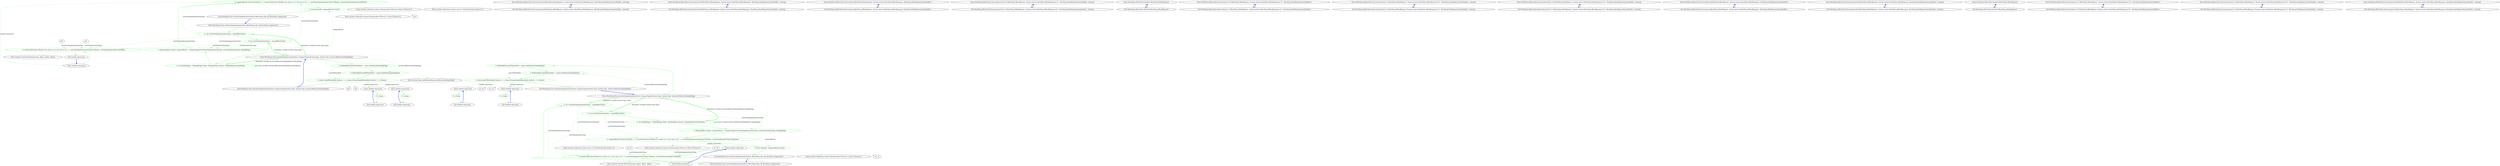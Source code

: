 digraph  {
d14 [cluster="lambda expression", color=green, community=0, label="0: Console.WriteLine(''Method {0} exists in {1} but not in {2}'', x, restClientImplementationType.FullName, restClientInterfaceType.FullName)", span="20-20"];
d15 [cluster="lambda expression", label="Exit lambda expression", span="20-20"];
d16 [cluster="System.Console.WriteLine(string, object, object, object)", label="Entry System.Console.WriteLine(string, object, object, object)", span="0-0"];
d13 [cluster="lambda expression", label="Entry lambda expression", span="20-20"];
d24 [cluster="lambda expression", label="Entry lambda expression", span="31-31"];
d25 [cluster="lambda expression", color=green, community=0, label="0: x.Name", span="31-31"];
d27 [cluster="lambda expression", label="Entry lambda expression", span="31-31"];
d28 [cluster="lambda expression", color=green, community=0, label="0: x.Name", span="31-31"];
d26 [cluster="lambda expression", label="Exit lambda expression", span="31-31"];
d29 [cluster="lambda expression", label="Exit lambda expression", span="31-31"];
d1 [cluster="RestSharp.Tests.InterfaceImplementationTests.IRestSharp_Has_All_RestSharp_Signatures()", color=green, community=0, label="0: var restClientImplementationType = typeof(RestClient)", span="14-14"];
d2 [cluster="RestSharp.Tests.InterfaceImplementationTests.IRestSharp_Has_All_RestSharp_Signatures()", color=green, community=0, label="0: var restClientInterfaceType = typeof(IRestClient)", span="15-15"];
d4 [cluster="RestSharp.Tests.InterfaceImplementationTests.IRestSharp_Has_All_RestSharp_Signatures()", color=green, community=0, label="0: IEnumerable<string> compareResult = CompareTypes(restClientImplementationType, restClientInterfaceType, bindingFlags)", span="19-19"];
d5 [cluster="RestSharp.Tests.InterfaceImplementationTests.IRestSharp_Has_All_RestSharp_Signatures()", color=green, community=0, label="0: compareResult.ToList().ForEach(x => Console.WriteLine(''Method {0} exists in {1} but not in {2}'', x, restClientImplementationType.FullName, \\nrestClientInterfaceType.FullName))", span="20-20"];
d0 [cluster="RestSharp.Tests.InterfaceImplementationTests.IRestSharp_Has_All_RestSharp_Signatures()", label="Entry RestSharp.Tests.InterfaceImplementationTests.IRestSharp_Has_All_RestSharp_Signatures()", span="11-11"];
d3 [cluster="RestSharp.Tests.InterfaceImplementationTests.IRestSharp_Has_All_RestSharp_Signatures()", color=green, community=0, label="0: var bindingFlags = BindingFlags.Public | BindingFlags.Instance | BindingFlags.DeclaredOnly", span="16-16"];
d6 [cluster="RestSharp.Tests.InterfaceImplementationTests.IRestSharp_Has_All_RestSharp_Signatures()", color=green, community=0, label="0: Assert.Equal(0, compareResult.Count())", span="23-23"];
d8 [cluster="RestSharp.Tests.InterfaceImplementationTests.CompareTypes(System.Type, System.Type, System.Reflection.BindingFlags)", label="Entry RestSharp.Tests.InterfaceImplementationTests.CompareTypes(System.Type, System.Type, System.Reflection.BindingFlags)", span="26-26"];
d9 [cluster="System.Collections.Generic.IEnumerable<TSource>.ToList<TSource>()", label="Entry System.Collections.Generic.IEnumerable<TSource>.ToList<TSource>()", span="0-0"];
d10 [cluster="System.Collections.Generic.List<T>.ForEach(System.Action<T>)", label="Entry System.Collections.Generic.List<T>.ForEach(System.Action<T>)", span="0-0"];
d7 [cluster="RestSharp.Tests.InterfaceImplementationTests.IRestSharp_Has_All_RestSharp_Signatures()", label="Exit RestSharp.Tests.InterfaceImplementationTests.IRestSharp_Has_All_RestSharp_Signatures()", span="11-11"];
d11 [cluster="System.Collections.Generic.IEnumerable<TSource>.Count<TSource>()", label="Entry System.Collections.Generic.IEnumerable<TSource>.Count<TSource>()", span="0-0"];
d17 [cluster="RestSharp.Tests.InterfaceImplementationTests.CompareTypes(System.Type, System.Type, System.Reflection.BindingFlags)", color=green, community=0, label="0: MethodInfo[] typeTMethodInfo = type1.GetMethods(bindingFlags)", span="28-28"];
d18 [cluster="RestSharp.Tests.InterfaceImplementationTests.CompareTypes(System.Type, System.Type, System.Reflection.BindingFlags)", color=green, community=0, label="0: MethodInfo[] typeXMethodInfo = type2.GetMethods(bindingFlags)", span="29-29"];
d19 [cluster="RestSharp.Tests.InterfaceImplementationTests.CompareTypes(System.Type, System.Type, System.Reflection.BindingFlags)", color=green, community=0, label="0: return typeTMethodInfo.Select(x => x.Name).Except(typeXMethodInfo.Select(x => x.Name));", span="31-31"];
d21 [cluster="System.Type.GetMethods(System.Reflection.BindingFlags)", label="Entry System.Type.GetMethods(System.Reflection.BindingFlags)", span="0-0"];
d20 [cluster="RestSharp.Tests.InterfaceImplementationTests.CompareTypes(System.Type, System.Type, System.Reflection.BindingFlags)", label="Exit RestSharp.Tests.InterfaceImplementationTests.CompareTypes(System.Type, System.Type, System.Reflection.BindingFlags)", span="26-26"];
m0_6 [cluster="RestSharp.IRestClient.ExecuteAsyncGet(RestSharp.IRestRequest, System.Action<RestSharp.IRestResponse, RestSharp.RestRequestAsyncHandle>, \\nstring)", file="IRestClient.cs", label="Entry RestSharp.IRestClient.ExecuteAsyncGet(RestSharp.IRestRequest, System.Action<RestSharp.IRestResponse, RestSharp.RestRequestAsyncHandle>, \\nstring)", span="79-79"];
m0_7 [cluster="RestSharp.IRestClient.ExecuteAsyncGet(RestSharp.IRestRequest, System.Action<RestSharp.IRestResponse, RestSharp.RestRequestAsyncHandle>, \\nstring)", file="IRestClient.cs", label="Exit RestSharp.IRestClient.ExecuteAsyncGet(RestSharp.IRestRequest, System.Action<RestSharp.IRestResponse, RestSharp.RestRequestAsyncHandle>, \\nstring)", span="79-79"];
m0_8 [cluster="RestSharp.IRestClient.ExecuteAsyncPost(RestSharp.IRestRequest, System.Action<RestSharp.IRestResponse, RestSharp.RestRequestAsyncHandle>, \\nstring)", file="IRestClient.cs", label="Entry RestSharp.IRestClient.ExecuteAsyncPost(RestSharp.IRestRequest, System.Action<RestSharp.IRestResponse, RestSharp.RestRequestAsyncHandle>, \\nstring)", span="87-87"];
m0_9 [cluster="RestSharp.IRestClient.ExecuteAsyncPost(RestSharp.IRestRequest, System.Action<RestSharp.IRestResponse, RestSharp.RestRequestAsyncHandle>, \\nstring)", file="IRestClient.cs", label="Exit RestSharp.IRestClient.ExecuteAsyncPost(RestSharp.IRestRequest, System.Action<RestSharp.IRestResponse, RestSharp.RestRequestAsyncHandle>, \\nstring)", span="87-87"];
m0_0 [cluster="RestSharp.IRestClient.ExecuteAsync(RestSharp.IRestRequest, System.Action<RestSharp.IRestResponse, RestSharp.RestRequestAsyncHandle>)", file="IRestClient.cs", label="Entry RestSharp.IRestClient.ExecuteAsync(RestSharp.IRestRequest, System.Action<RestSharp.IRestResponse, RestSharp.RestRequestAsyncHandle>)", span="52-52"];
m0_1 [cluster="RestSharp.IRestClient.ExecuteAsync(RestSharp.IRestRequest, System.Action<RestSharp.IRestResponse, RestSharp.RestRequestAsyncHandle>)", file="IRestClient.cs", label="Exit RestSharp.IRestClient.ExecuteAsync(RestSharp.IRestRequest, System.Action<RestSharp.IRestResponse, RestSharp.RestRequestAsyncHandle>)", span="52-52"];
m0_10 [cluster="RestSharp.IRestClient.ExecuteAsyncGet<T>(RestSharp.IRestRequest, System.Action<RestSharp.IRestResponse<T>, RestSharp.RestRequestAsyncHandle>, \\nstring)", file="IRestClient.cs", label="Entry RestSharp.IRestClient.ExecuteAsyncGet<T>(RestSharp.IRestRequest, System.Action<RestSharp.IRestResponse<T>, RestSharp.RestRequestAsyncHandle>, \\nstring)", span="96-96"];
m0_11 [cluster="RestSharp.IRestClient.ExecuteAsyncGet<T>(RestSharp.IRestRequest, System.Action<RestSharp.IRestResponse<T>, RestSharp.RestRequestAsyncHandle>, \\nstring)", file="IRestClient.cs", label="Exit RestSharp.IRestClient.ExecuteAsyncGet<T>(RestSharp.IRestRequest, System.Action<RestSharp.IRestResponse<T>, RestSharp.RestRequestAsyncHandle>, \\nstring)", span="96-96"];
m0_4 [cluster="RestSharp.IRestClient.BuildUri(RestSharp.IRestRequest)", file="IRestClient.cs", label="Entry RestSharp.IRestClient.BuildUri(RestSharp.IRestRequest)", span="71-71"];
m0_5 [cluster="RestSharp.IRestClient.BuildUri(RestSharp.IRestRequest)", file="IRestClient.cs", label="Exit RestSharp.IRestClient.BuildUri(RestSharp.IRestRequest)", span="71-71"];
m0_2 [cluster="RestSharp.IRestClient.ExecuteAsync<T>(RestSharp.IRestRequest, System.Action<RestSharp.IRestResponse<T>, RestSharp.RestRequestAsyncHandle>)", file="IRestClient.cs", label="Entry RestSharp.IRestClient.ExecuteAsync<T>(RestSharp.IRestRequest, System.Action<RestSharp.IRestResponse<T>, RestSharp.RestRequestAsyncHandle>)", span="54-54"];
m0_3 [cluster="RestSharp.IRestClient.ExecuteAsync<T>(RestSharp.IRestRequest, System.Action<RestSharp.IRestResponse<T>, RestSharp.RestRequestAsyncHandle>)", file="IRestClient.cs", label="Exit RestSharp.IRestClient.ExecuteAsync<T>(RestSharp.IRestRequest, System.Action<RestSharp.IRestResponse<T>, RestSharp.RestRequestAsyncHandle>)", span="54-54"];
m0_12 [cluster="RestSharp.IRestClient.ExecuteAsyncPost<T>(RestSharp.IRestRequest, System.Action<RestSharp.IRestResponse<T>, RestSharp.RestRequestAsyncHandle>, \\nstring)", file="IRestClient.cs", label="Entry RestSharp.IRestClient.ExecuteAsyncPost<T>(RestSharp.IRestRequest, System.Action<RestSharp.IRestResponse<T>, RestSharp.RestRequestAsyncHandle>, \\nstring)", span="105-105"];
m0_13 [cluster="RestSharp.IRestClient.ExecuteAsyncPost<T>(RestSharp.IRestRequest, System.Action<RestSharp.IRestResponse<T>, RestSharp.RestRequestAsyncHandle>, \\nstring)", file="IRestClient.cs", label="Exit RestSharp.IRestClient.ExecuteAsyncPost<T>(RestSharp.IRestRequest, System.Action<RestSharp.IRestResponse<T>, RestSharp.RestRequestAsyncHandle>, \\nstring)", span="105-105"];
m1_0_12 [cluster="RestSharp.IRestClient.ExecuteAsyncPost<T>(RestSharp.IRestRequest, System.Action<RestSharp.IRestResponse<T>, RestSharp.RestRequestAsyncHandle>, \\nstring)", file=merged, label="Entry RestSharp.IRestClient.ExecuteAsyncPost<T>(RestSharp.IRestRequest, System.Action<RestSharp.IRestResponse<T>, RestSharp.RestRequestAsyncHandle>, \\nstring)", span="105-105"];
m1_0_13 [cluster="RestSharp.IRestClient.ExecuteAsyncPost<T>(RestSharp.IRestRequest, System.Action<RestSharp.IRestResponse<T>, RestSharp.RestRequestAsyncHandle>, \\nstring)", file=merged, label="Exit RestSharp.IRestClient.ExecuteAsyncPost<T>(RestSharp.IRestRequest, System.Action<RestSharp.IRestResponse<T>, RestSharp.RestRequestAsyncHandle>, \\nstring)", span="105-105"];
m1_0_0 [cluster="RestSharp.IRestClient.ExecuteAsync(RestSharp.IRestRequest, System.Action<RestSharp.IRestResponse, RestSharp.RestRequestAsyncHandle>)", file=merged, label="Entry RestSharp.IRestClient.ExecuteAsync(RestSharp.IRestRequest, System.Action<RestSharp.IRestResponse, RestSharp.RestRequestAsyncHandle>)", span="52-52"];
m1_0_1 [cluster="RestSharp.IRestClient.ExecuteAsync(RestSharp.IRestRequest, System.Action<RestSharp.IRestResponse, RestSharp.RestRequestAsyncHandle>)", file=merged, label="Exit RestSharp.IRestClient.ExecuteAsync(RestSharp.IRestRequest, System.Action<RestSharp.IRestResponse, RestSharp.RestRequestAsyncHandle>)", span="52-52"];
m1_11 [cluster="System.Collections.Generic.IEnumerable<TSource>.Count<TSource>()", file=merged, label="Entry System.Collections.Generic.IEnumerable<TSource>.Count<TSource>()", span="0-0"];
m1_0_8 [cluster="RestSharp.IRestClient.ExecuteAsyncPost(RestSharp.IRestRequest, System.Action<RestSharp.IRestResponse, RestSharp.RestRequestAsyncHandle>, \\nstring)", file=merged, label="Entry RestSharp.IRestClient.ExecuteAsyncPost(RestSharp.IRestRequest, System.Action<RestSharp.IRestResponse, RestSharp.RestRequestAsyncHandle>, \\nstring)", span="87-87"];
m1_0_9 [cluster="RestSharp.IRestClient.ExecuteAsyncPost(RestSharp.IRestRequest, System.Action<RestSharp.IRestResponse, RestSharp.RestRequestAsyncHandle>, \\nstring)", file=merged, label="Exit RestSharp.IRestClient.ExecuteAsyncPost(RestSharp.IRestRequest, System.Action<RestSharp.IRestResponse, RestSharp.RestRequestAsyncHandle>, \\nstring)", span="87-87"];
m1_0 [cluster="RestSharp.Tests.InterfaceImplementationTests.IRestSharp_Has_All_RestSharp_Signatures()", file=merged, label="Entry RestSharp.Tests.InterfaceImplementationTests.IRestSharp_Has_All_RestSharp_Signatures()", span="11-11"];
m1_1 [cluster="RestSharp.Tests.InterfaceImplementationTests.IRestSharp_Has_All_RestSharp_Signatures()", color=green, community=0, file=merged, label="0: var restClientImplementationType = typeof(RestClient)", span="14-14"];
m1_2 [cluster="RestSharp.Tests.InterfaceImplementationTests.IRestSharp_Has_All_RestSharp_Signatures()", color=green, community=0, file=merged, label="0: var restClientInterfaceType = typeof(IRestClient)", span="15-15"];
m1_4 [cluster="RestSharp.Tests.InterfaceImplementationTests.IRestSharp_Has_All_RestSharp_Signatures()", color=green, community=0, file=merged, label="0: IEnumerable<string> compareResult = CompareTypes(restClientImplementationType, restClientInterfaceType, bindingFlags)", span="19-19"];
m1_5 [cluster="RestSharp.Tests.InterfaceImplementationTests.IRestSharp_Has_All_RestSharp_Signatures()", color=green, community=0, file=merged, label="0: compareResult.ToList().ForEach(x => Console.WriteLine(''Method {0} exists in {1} but not in {2}'', x, restClientImplementationType.FullName, \\nrestClientInterfaceType.FullName))", span="20-20"];
m1_3 [cluster="RestSharp.Tests.InterfaceImplementationTests.IRestSharp_Has_All_RestSharp_Signatures()", color=green, community=0, file=merged, label="0: var bindingFlags = BindingFlags.Public | BindingFlags.Instance | BindingFlags.DeclaredOnly", span="16-16"];
m1_6 [cluster="RestSharp.Tests.InterfaceImplementationTests.IRestSharp_Has_All_RestSharp_Signatures()", color=green, community=0, file=merged, label="0: Assert.Equal(0, compareResult.Count())", span="23-23"];
m1_7 [cluster="RestSharp.Tests.InterfaceImplementationTests.IRestSharp_Has_All_RestSharp_Signatures()", file=merged, label="Exit RestSharp.Tests.InterfaceImplementationTests.IRestSharp_Has_All_RestSharp_Signatures()", span="11-11"];
m1_0_4 [cluster="RestSharp.IRestClient.BuildUri(RestSharp.IRestRequest)", file=merged, label="Entry RestSharp.IRestClient.BuildUri(RestSharp.IRestRequest)", span="71-71"];
m1_0_5 [cluster="RestSharp.IRestClient.BuildUri(RestSharp.IRestRequest)", file=merged, label="Exit RestSharp.IRestClient.BuildUri(RestSharp.IRestRequest)", span="71-71"];
m1_0_2 [cluster="RestSharp.IRestClient.ExecuteAsync<T>(RestSharp.IRestRequest, System.Action<RestSharp.IRestResponse<T>, RestSharp.RestRequestAsyncHandle>)", file=merged, label="Entry RestSharp.IRestClient.ExecuteAsync<T>(RestSharp.IRestRequest, System.Action<RestSharp.IRestResponse<T>, RestSharp.RestRequestAsyncHandle>)", span="54-54"];
m1_0_3 [cluster="RestSharp.IRestClient.ExecuteAsync<T>(RestSharp.IRestRequest, System.Action<RestSharp.IRestResponse<T>, RestSharp.RestRequestAsyncHandle>)", file=merged, label="Exit RestSharp.IRestClient.ExecuteAsync<T>(RestSharp.IRestRequest, System.Action<RestSharp.IRestResponse<T>, RestSharp.RestRequestAsyncHandle>)", span="54-54"];
m1_16 [cluster="System.Console.WriteLine(string, object, object, object)", file=merged, label="Entry System.Console.WriteLine(string, object, object, object)", span="0-0"];
m1_0_10 [cluster="RestSharp.IRestClient.ExecuteAsyncGet<T>(RestSharp.IRestRequest, System.Action<RestSharp.IRestResponse<T>, RestSharp.RestRequestAsyncHandle>, \\nstring)", file=merged, label="Entry RestSharp.IRestClient.ExecuteAsyncGet<T>(RestSharp.IRestRequest, System.Action<RestSharp.IRestResponse<T>, RestSharp.RestRequestAsyncHandle>, \\nstring)", span="96-96"];
m1_0_11 [cluster="RestSharp.IRestClient.ExecuteAsyncGet<T>(RestSharp.IRestRequest, System.Action<RestSharp.IRestResponse<T>, RestSharp.RestRequestAsyncHandle>, \\nstring)", file=merged, label="Exit RestSharp.IRestClient.ExecuteAsyncGet<T>(RestSharp.IRestRequest, System.Action<RestSharp.IRestResponse<T>, RestSharp.RestRequestAsyncHandle>, \\nstring)", span="96-96"];
m1_10 [cluster="System.Collections.Generic.List<T>.ForEach(System.Action<T>)", file=merged, label="Entry System.Collections.Generic.List<T>.ForEach(System.Action<T>)", span="0-0"];
m1_8 [cluster="RestSharp.Tests.InterfaceImplementationTests.CompareTypes(System.Type, System.Type, System.Reflection.BindingFlags)", file=merged, label="Entry RestSharp.Tests.InterfaceImplementationTests.CompareTypes(System.Type, System.Type, System.Reflection.BindingFlags)", span="26-26"];
m1_17 [cluster="RestSharp.Tests.InterfaceImplementationTests.CompareTypes(System.Type, System.Type, System.Reflection.BindingFlags)", color=green, community=0, file=merged, label="0: MethodInfo[] typeTMethodInfo = type1.GetMethods(bindingFlags)", span="28-28"];
m1_18 [cluster="RestSharp.Tests.InterfaceImplementationTests.CompareTypes(System.Type, System.Type, System.Reflection.BindingFlags)", color=green, community=0, file=merged, label="0: MethodInfo[] typeXMethodInfo = type2.GetMethods(bindingFlags)", span="29-29"];
m1_19 [cluster="RestSharp.Tests.InterfaceImplementationTests.CompareTypes(System.Type, System.Type, System.Reflection.BindingFlags)", color=green, community=0, file=merged, label="0: return typeTMethodInfo.Select(x => x.Name).Except(typeXMethodInfo.Select(x => x.Name));", span="31-31"];
m1_20 [cluster="RestSharp.Tests.InterfaceImplementationTests.CompareTypes(System.Type, System.Type, System.Reflection.BindingFlags)", file=merged, label="Exit RestSharp.Tests.InterfaceImplementationTests.CompareTypes(System.Type, System.Type, System.Reflection.BindingFlags)", span="26-26"];
m1_0_6 [cluster="RestSharp.IRestClient.ExecuteAsyncGet(RestSharp.IRestRequest, System.Action<RestSharp.IRestResponse, RestSharp.RestRequestAsyncHandle>, \\nstring)", file=merged, label="Entry RestSharp.IRestClient.ExecuteAsyncGet(RestSharp.IRestRequest, System.Action<RestSharp.IRestResponse, RestSharp.RestRequestAsyncHandle>, \\nstring)", span="79-79"];
m1_0_7 [cluster="RestSharp.IRestClient.ExecuteAsyncGet(RestSharp.IRestRequest, System.Action<RestSharp.IRestResponse, RestSharp.RestRequestAsyncHandle>, \\nstring)", file=merged, label="Exit RestSharp.IRestClient.ExecuteAsyncGet(RestSharp.IRestRequest, System.Action<RestSharp.IRestResponse, RestSharp.RestRequestAsyncHandle>, \\nstring)", span="79-79"];
m1_27 [cluster="lambda expression", file=merged, label="Entry lambda expression", span="31-31"];
m1_14 [cluster="lambda expression", color=green, community=0, file=merged, label="0: Console.WriteLine(''Method {0} exists in {1} but not in {2}'', x, restClientImplementationType.FullName, restClientInterfaceType.FullName)", span="20-20"];
m1_15 [cluster="lambda expression", file=merged, label="Exit lambda expression", span="20-20"];
m1_13 [cluster="lambda expression", file=merged, label="Entry lambda expression", span="20-20"];
m1_24 [cluster="lambda expression", file=merged, label="Entry lambda expression", span="31-31"];
m1_25 [cluster="lambda expression", color=green, community=0, file=merged, label="0: x.Name", span="31-31"];
m1_28 [cluster="lambda expression", color=green, community=0, file=merged, label="0: x.Name", span="31-31"];
m1_26 [cluster="lambda expression", file=merged, label="Exit lambda expression", span="31-31"];
m1_29 [cluster="lambda expression", file=merged, label="Exit lambda expression", span="31-31"];
m1_9 [cluster="System.Collections.Generic.IEnumerable<TSource>.ToList<TSource>()", file=merged, label="Entry System.Collections.Generic.IEnumerable<TSource>.ToList<TSource>()", span="0-0"];
d12;
d22;
d23;
m1_12;
m1_22;
m1_23;
d30;
d31;
m1_30;
m1_31;
d14 -> d15  [color=green, key=0, style=solid];
d14 -> d16  [color=green, key=2, style=dotted];
d15 -> d13  [color=blue, key=0, style=bold];
d13 -> d14  [color=green, key=0, style=solid];
d24 -> d25  [color=green, key=0, style=solid];
d25 -> d26  [color=green, key=0, style=solid];
d27 -> d28  [color=green, key=0, style=solid];
d28 -> d29  [color=green, key=0, style=solid];
d26 -> d24  [color=blue, key=0, style=bold];
d29 -> d27  [color=blue, key=0, style=bold];
d1 -> d14  [color=green, key=1, label=restClientImplementationType, style=dashed];
d1 -> d2  [color=green, key=0, style=solid];
d1 -> d4  [color=green, key=1, label=restClientImplementationType, style=dashed];
d1 -> d5  [color=green, key=1, label=restClientImplementationType, style=dashed];
d2 -> d14  [color=green, key=1, label=restClientInterfaceType, style=dashed];
d2 -> d4  [color=green, key=1, label=restClientInterfaceType, style=dashed];
d2 -> d5  [color=green, key=1, label=restClientInterfaceType, style=dashed];
d2 -> d3  [color=green, key=0, style=solid];
d4 -> d5  [color=green, key=0, style=solid];
d4 -> d6  [color=green, key=1, label=compareResult, style=dashed];
d4 -> d8  [color=green, key=2, style=dotted];
d5 -> d13  [color=green, key=1, label="lambda expression", style=dashed];
d5 -> d9  [color=green, key=2, style=dotted];
d5 -> d6  [color=green, key=0, style=solid];
d5 -> d10  [color=green, key=2, style=dotted];
d0 -> d1  [color=green, key=0, style=solid];
d3 -> d4  [color=green, key=0, style=solid];
d3 -> d3  [color=green, key=3, label="Local variable System.Reflection.BindingFlags bindingFlags", style=bold];
d6 -> d7  [color=green, key=0, style=solid];
d6 -> d11  [color=green, key=2, style=dotted];
d6 -> d12  [color=green, key=2, style=dotted];
d8 -> d1  [color=green, key=3, label="Parameter variable System.Type type1", style=bold];
d8 -> d2  [color=green, key=3, label="Parameter variable System.Type type2", style=bold];
d8 -> d3  [color=green, key=3, label="Parameter variable System.Reflection.BindingFlags bindingFlags", style=bold];
d8 -> d17  [color=green, key=0, style=solid];
d8 -> d18  [color=green, key=1, label="System.Reflection.BindingFlags", style=dashed];
d7 -> d0  [color=blue, key=0, style=bold];
d17 -> d18  [color=green, key=0, style=solid];
d17 -> d19  [color=green, key=1, label=typeTMethodInfo, style=dashed];
d17 -> d21  [color=green, key=2, style=dotted];
d18 -> d19  [color=green, key=0, style=solid];
d18 -> d21  [color=green, key=2, style=dotted];
d19 -> d24  [color=green, key=1, label="lambda expression", style=dashed];
d19 -> d27  [color=green, key=1, label="lambda expression", style=dashed];
d19 -> d20  [color=green, key=0, style=solid];
d19 -> d22  [color=green, key=2, style=dotted];
d19 -> d23  [color=green, key=2, style=dotted];
d20 -> d8  [color=blue, key=0, style=bold];
m0_6 -> m0_7  [key=0, style=solid];
m0_7 -> m0_6  [color=blue, key=0, style=bold];
m0_8 -> m0_9  [key=0, style=solid];
m0_9 -> m0_8  [color=blue, key=0, style=bold];
m0_0 -> m0_1  [key=0, style=solid];
m0_1 -> m0_0  [color=blue, key=0, style=bold];
m0_10 -> m0_11  [key=0, style=solid];
m0_11 -> m0_10  [color=blue, key=0, style=bold];
m0_4 -> m0_5  [key=0, style=solid];
m0_5 -> m0_4  [color=blue, key=0, style=bold];
m0_2 -> m0_3  [key=0, style=solid];
m0_3 -> m0_2  [color=blue, key=0, style=bold];
m0_12 -> m0_13  [key=0, style=solid];
m0_13 -> m0_12  [color=blue, key=0, style=bold];
m1_0_12 -> m1_0_13  [key=0, style=solid];
m1_0_13 -> m1_0_12  [color=blue, key=0, style=bold];
m1_0_0 -> m1_0_1  [key=0, style=solid];
m1_0_1 -> m1_0_0  [color=blue, key=0, style=bold];
m1_0_8 -> m1_0_9  [key=0, style=solid];
m1_0_9 -> m1_0_8  [color=blue, key=0, style=bold];
m1_0 -> m1_1  [color=green, key=0, style=solid];
m1_1 -> m1_14  [color=green, key=1, label=restClientImplementationType, style=dashed];
m1_1 -> m1_2  [color=green, key=0, style=solid];
m1_1 -> m1_4  [color=green, key=1, label=restClientImplementationType, style=dashed];
m1_1 -> m1_5  [color=green, key=1, label=restClientImplementationType, style=dashed];
m1_2 -> m1_14  [color=green, key=1, label=restClientInterfaceType, style=dashed];
m1_2 -> m1_4  [color=green, key=1, label=restClientInterfaceType, style=dashed];
m1_2 -> m1_5  [color=green, key=1, label=restClientInterfaceType, style=dashed];
m1_2 -> m1_3  [color=green, key=0, style=solid];
m1_4 -> m1_5  [color=green, key=0, style=solid];
m1_4 -> m1_6  [color=green, key=1, label=compareResult, style=dashed];
m1_4 -> m1_8  [color=green, key=2, style=dotted];
m1_5 -> m1_13  [color=green, key=1, label="lambda expression", style=dashed];
m1_5 -> m1_9  [color=green, key=2, style=dotted];
m1_5 -> m1_6  [color=green, key=0, style=solid];
m1_5 -> m1_10  [color=green, key=2, style=dotted];
m1_3 -> m1_4  [color=green, key=0, style=solid];
m1_3 -> m1_3  [color=green, key=3, label="Local variable System.Reflection.BindingFlags bindingFlags", style=bold];
m1_6 -> m1_7  [color=green, key=0, style=solid];
m1_6 -> m1_11  [color=green, key=2, style=dotted];
m1_6 -> m1_12  [color=green, key=2, style=dotted];
m1_7 -> m1_0  [color=blue, key=0, style=bold];
m1_0_4 -> m1_0_5  [key=0, style=solid];
m1_0_5 -> m1_0_4  [color=blue, key=0, style=bold];
m1_0_2 -> m1_0_3  [key=0, style=solid];
m1_0_3 -> m1_0_2  [color=blue, key=0, style=bold];
m1_0_10 -> m1_0_11  [key=0, style=solid];
m1_0_11 -> m1_0_10  [color=blue, key=0, style=bold];
m1_8 -> m1_1  [color=green, key=3, label="Parameter variable System.Type type1", style=bold];
m1_8 -> m1_2  [color=green, key=3, label="Parameter variable System.Type type2", style=bold];
m1_8 -> m1_3  [color=green, key=3, label="Parameter variable System.Reflection.BindingFlags bindingFlags", style=bold];
m1_8 -> m1_17  [color=green, key=0, style=solid];
m1_8 -> m1_18  [color=green, key=1, label="System.Reflection.BindingFlags", style=dashed];
m1_17 -> m1_18  [color=green, key=0, style=solid];
m1_17 -> m1_19  [color=green, key=1, label=typeTMethodInfo, style=dashed];
m1_17 -> d21  [color=green, key=2, style=dotted];
m1_18 -> m1_19  [color=green, key=0, style=solid];
m1_18 -> d21  [color=green, key=2, style=dotted];
m1_19 -> m1_24  [color=green, key=1, label="lambda expression", style=dashed];
m1_19 -> m1_27  [color=green, key=1, label="lambda expression", style=dashed];
m1_19 -> m1_20  [color=green, key=0, style=solid];
m1_19 -> m1_22  [color=green, key=2, style=dotted];
m1_19 -> m1_23  [color=green, key=2, style=dotted];
m1_20 -> m1_8  [color=blue, key=0, style=bold];
m1_0_6 -> m1_0_7  [key=0, style=solid];
m1_0_7 -> m1_0_6  [color=blue, key=0, style=bold];
m1_27 -> m1_28  [color=green, key=0, style=solid];
m1_14 -> m1_15  [color=green, key=0, style=solid];
m1_14 -> m1_16  [color=green, key=2, style=dotted];
m1_15 -> m1_13  [color=blue, key=0, style=bold];
m1_13 -> m1_14  [color=green, key=0, style=solid];
m1_24 -> m1_25  [color=green, key=0, style=solid];
m1_25 -> m1_26  [color=green, key=0, style=solid];
m1_28 -> m1_29  [color=green, key=0, style=solid];
m1_26 -> m1_24  [color=blue, key=0, style=bold];
m1_29 -> m1_27  [color=blue, key=0, style=bold];
d30 -> d14  [color=green, key=1, label=restClientImplementationType, style=dashed];
d31 -> d14  [color=green, key=1, label=restClientInterfaceType, style=dashed];
m1_30 -> m1_14  [color=green, key=1, label=restClientImplementationType, style=dashed];
m1_31 -> m1_14  [color=green, key=1, label=restClientInterfaceType, style=dashed];
}
